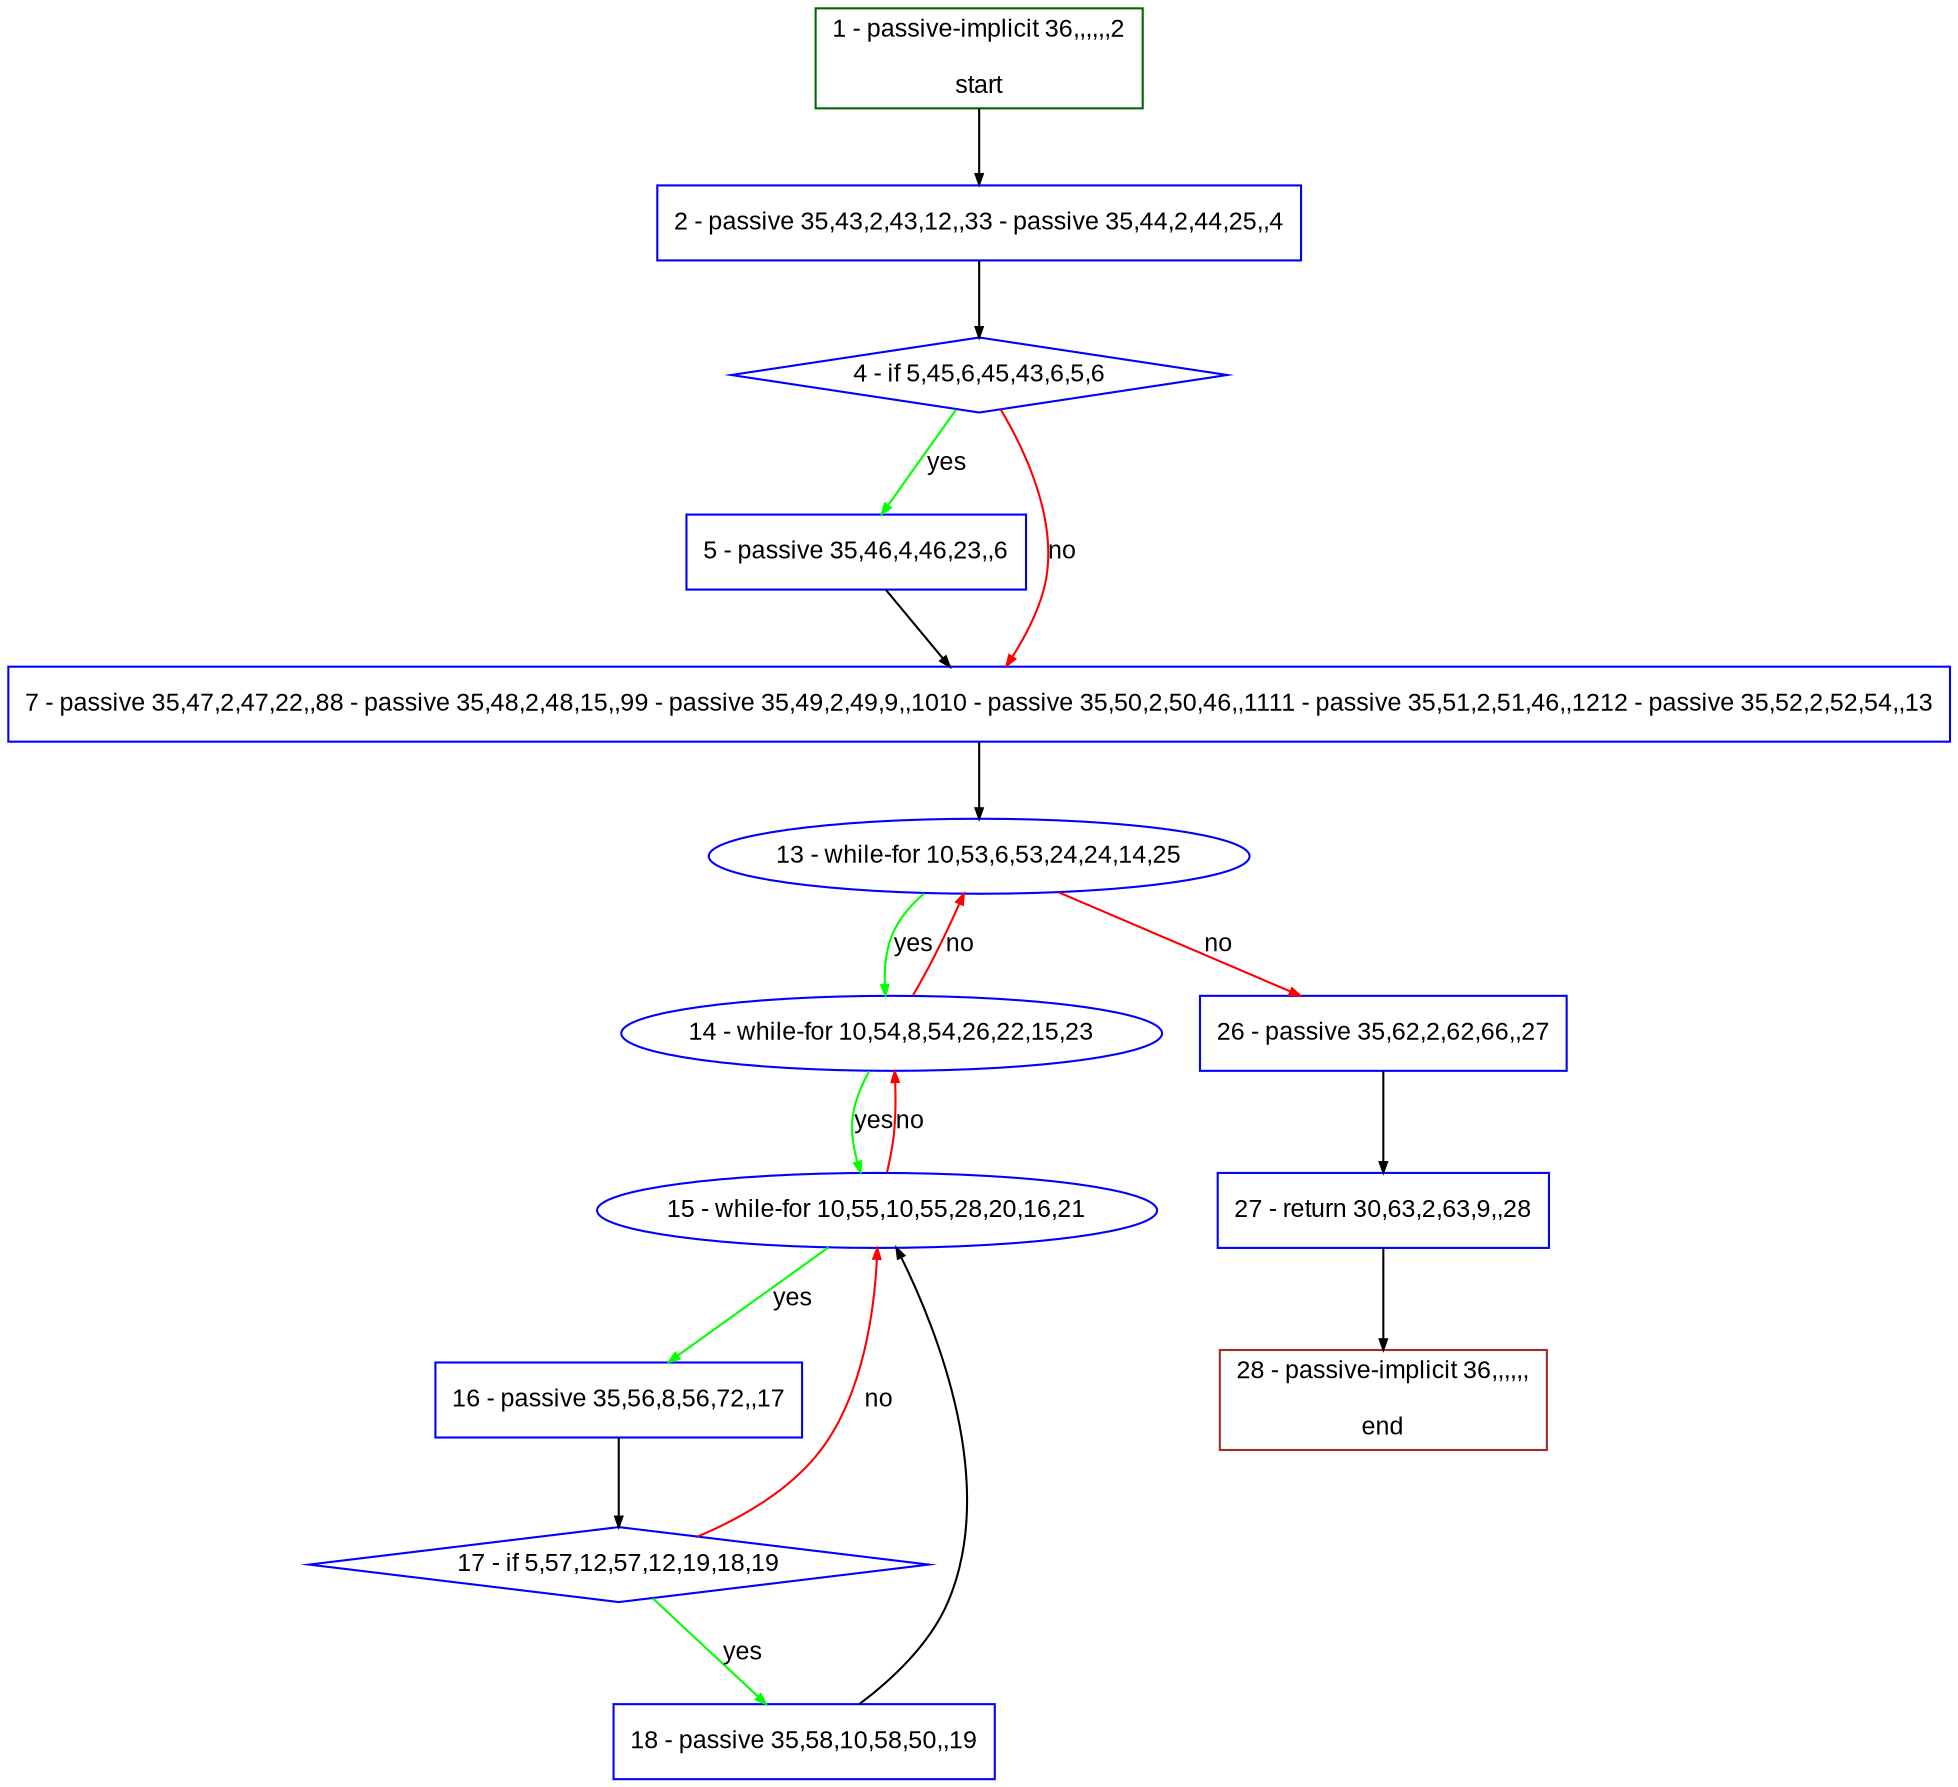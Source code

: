 digraph "" {
  graph [pack="true", label="", fontsize="12", packmode="clust", fontname="Arial", fillcolor="#FFFFCC", bgcolor="white", style="rounded,filled", compound="true"];
  node [node_initialized="no", label="", color="grey", fontsize="12", fillcolor="white", fontname="Arial", style="filled", shape="rectangle", compound="true", fixedsize="false"];
  edge [fontcolor="black", arrowhead="normal", arrowtail="none", arrowsize="0.5", ltail="", label="", color="black", fontsize="12", lhead="", fontname="Arial", dir="forward", compound="true"];
  __N1 [label="2 - passive 35,43,2,43,12,,33 - passive 35,44,2,44,25,,4", color="#0000ff", fillcolor="#ffffff", style="filled", shape="box"];
  __N2 [label="1 - passive-implicit 36,,,,,,2\n\nstart", color="#006400", fillcolor="#ffffff", style="filled", shape="box"];
  __N3 [label="4 - if 5,45,6,45,43,6,5,6", color="#0000ff", fillcolor="#ffffff", style="filled", shape="diamond"];
  __N4 [label="5 - passive 35,46,4,46,23,,6", color="#0000ff", fillcolor="#ffffff", style="filled", shape="box"];
  __N5 [label="7 - passive 35,47,2,47,22,,88 - passive 35,48,2,48,15,,99 - passive 35,49,2,49,9,,1010 - passive 35,50,2,50,46,,1111 - passive 35,51,2,51,46,,1212 - passive 35,52,2,52,54,,13", color="#0000ff", fillcolor="#ffffff", style="filled", shape="box"];
  __N6 [label="13 - while-for 10,53,6,53,24,24,14,25", color="#0000ff", fillcolor="#ffffff", style="filled", shape="oval"];
  __N7 [label="14 - while-for 10,54,8,54,26,22,15,23", color="#0000ff", fillcolor="#ffffff", style="filled", shape="oval"];
  __N8 [label="26 - passive 35,62,2,62,66,,27", color="#0000ff", fillcolor="#ffffff", style="filled", shape="box"];
  __N9 [label="15 - while-for 10,55,10,55,28,20,16,21", color="#0000ff", fillcolor="#ffffff", style="filled", shape="oval"];
  __N10 [label="16 - passive 35,56,8,56,72,,17", color="#0000ff", fillcolor="#ffffff", style="filled", shape="box"];
  __N11 [label="17 - if 5,57,12,57,12,19,18,19", color="#0000ff", fillcolor="#ffffff", style="filled", shape="diamond"];
  __N12 [label="18 - passive 35,58,10,58,50,,19", color="#0000ff", fillcolor="#ffffff", style="filled", shape="box"];
  __N13 [label="27 - return 30,63,2,63,9,,28", color="#0000ff", fillcolor="#ffffff", style="filled", shape="box"];
  __N14 [label="28 - passive-implicit 36,,,,,,\n\nend", color="#a52a2a", fillcolor="#ffffff", style="filled", shape="box"];
  __N2 -> __N1 [arrowhead="normal", arrowtail="none", color="#000000", label="", dir="forward"];
  __N1 -> __N3 [arrowhead="normal", arrowtail="none", color="#000000", label="", dir="forward"];
  __N3 -> __N4 [arrowhead="normal", arrowtail="none", color="#00ff00", label="yes", dir="forward"];
  __N3 -> __N5 [arrowhead="normal", arrowtail="none", color="#ff0000", label="no", dir="forward"];
  __N4 -> __N5 [arrowhead="normal", arrowtail="none", color="#000000", label="", dir="forward"];
  __N5 -> __N6 [arrowhead="normal", arrowtail="none", color="#000000", label="", dir="forward"];
  __N6 -> __N7 [arrowhead="normal", arrowtail="none", color="#00ff00", label="yes", dir="forward"];
  __N7 -> __N6 [arrowhead="normal", arrowtail="none", color="#ff0000", label="no", dir="forward"];
  __N6 -> __N8 [arrowhead="normal", arrowtail="none", color="#ff0000", label="no", dir="forward"];
  __N7 -> __N9 [arrowhead="normal", arrowtail="none", color="#00ff00", label="yes", dir="forward"];
  __N9 -> __N7 [arrowhead="normal", arrowtail="none", color="#ff0000", label="no", dir="forward"];
  __N9 -> __N10 [arrowhead="normal", arrowtail="none", color="#00ff00", label="yes", dir="forward"];
  __N10 -> __N11 [arrowhead="normal", arrowtail="none", color="#000000", label="", dir="forward"];
  __N11 -> __N9 [arrowhead="normal", arrowtail="none", color="#ff0000", label="no", dir="forward"];
  __N11 -> __N12 [arrowhead="normal", arrowtail="none", color="#00ff00", label="yes", dir="forward"];
  __N12 -> __N9 [arrowhead="normal", arrowtail="none", color="#000000", label="", dir="forward"];
  __N8 -> __N13 [arrowhead="normal", arrowtail="none", color="#000000", label="", dir="forward"];
  __N13 -> __N14 [arrowhead="normal", arrowtail="none", color="#000000", label="", dir="forward"];
}
